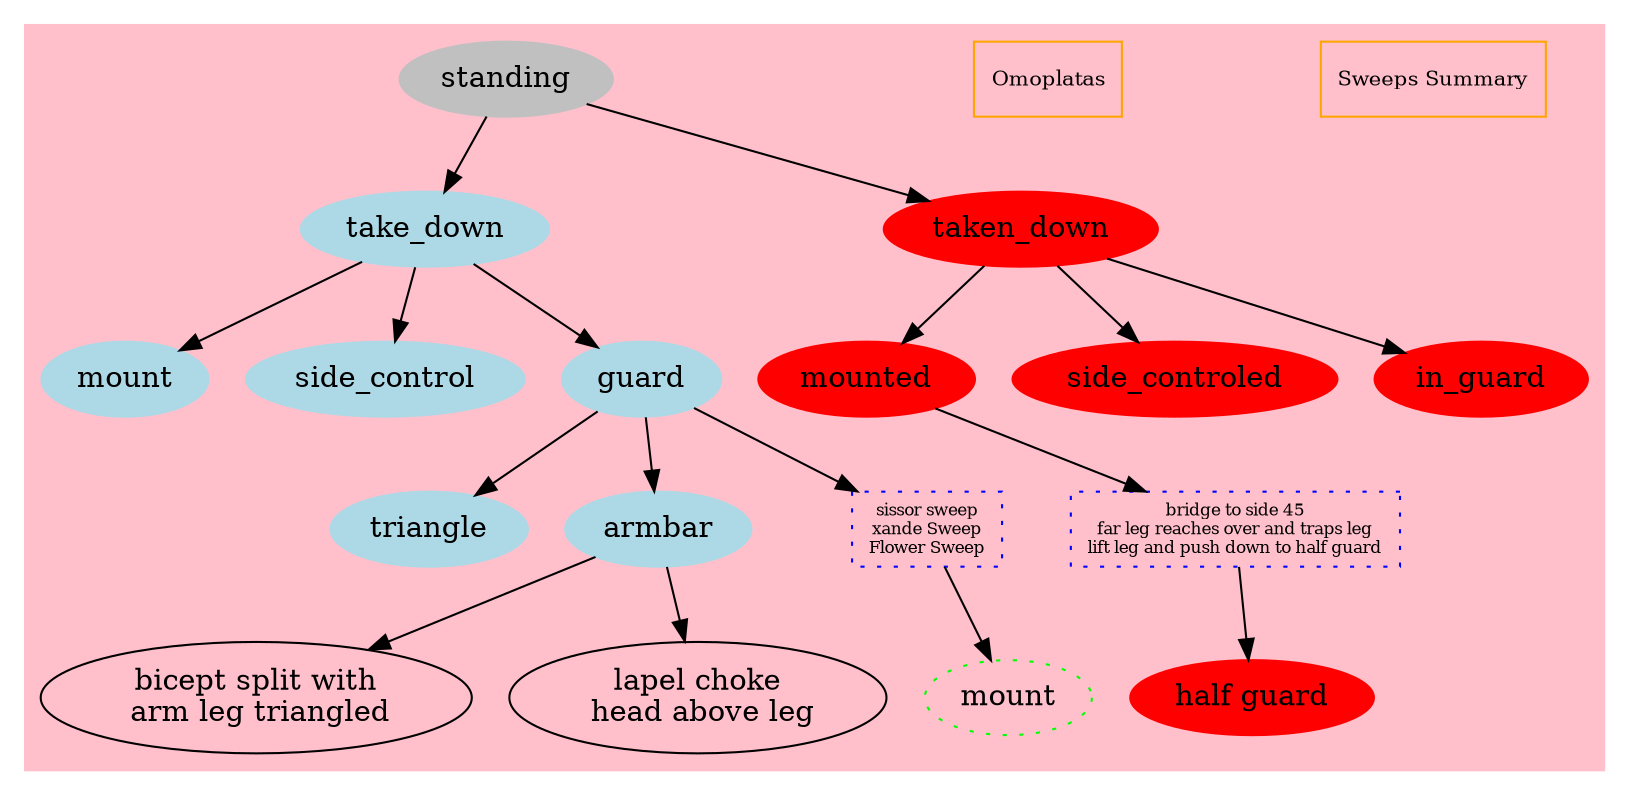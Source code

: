 digraph G {
    subgraph cluster0 {
        sweepsummary [
            href="https://www.youtube.com/watch?v=cxc6uoaso7Q", 
            shape=box,
            color=orange,
            fontsize=10, 
            label=< <table border="0" cellspacing="0" cellborder="0" cellpadding="0">
            <tr><td>Sweeps Summary</td></tr>
            </table> >
        ];  

        omoplata [
            href="https://www.youtube.com/watch?v=tfvEGtSCIRI", 
            shape=box,
            color=orange,
            fontsize=10, 
            label=< <table border="0" cellspacing="0" cellborder="0" cellpadding="0">
            <tr><td>Omoplatas</td></tr>
            </table> >
        ];  

        style=filled;
        color=pink;
        standing [style=filled,color=gray];
        standing -> take_down;
        standing-> taken_down;
        take_down [style=filled,color=lightblue];
        taken_down [style=filled,color=red];
        taken_down -> mounted;
        taken_down -> side_controled;
        taken_down -> in_guard;
        mounted [style=filled,color=red];
        mounted -> halfguardd -> halfguard;
        halfguard [label="half guard",style=filled, color=red];
        halfguardd [
            href="https://www.youtube.com/watch?v=q2OAJF__P2w", 
            shape=box,
            color=blue,
            style=dotted,
            fontsize=8, 
            label=< <table border="0" cellspacing="0" cellborder="0" cellpadding="0">
            <tr><td>bridge to side 45</td></tr>
            <tr><td>far leg reaches over and traps leg</td></tr>
            <tr><td>lift leg and push down to half guard</td></tr>
            </table> >
        ];        
        side_controled [style=filled,color=red];
        in_guard [style=filled,color=red];
        take_down -> mount;
        take_down -> side_control;
        take_down -> guard;
        mount [style=filled,color=lightblue];
        side_control [style=filled,color=lightblue];
        guard [style=filled,color=lightblue];
        guard -> triangle;
        triangle [style=filled,color=lightblue];
        guard -> armbar;
        armbar [style=filled,color=lightblue];
        guard -> sweepSissor -> mounte1;
        sweepSissor [
            href="https://www.youtube.com/watch?v=HHs1ftjayUw", 
            shape=box,
            color=blue,
            style=dotted,
            fontsize=8, 
            label=< <table border="0" cellspacing="0" cellborder="0" cellpadding="0">
            <tr><td>sissor sweep</td></tr>
            <tr><td>xande Sweep</td></tr>
            <tr><td>Flower Sweep</td></tr>
            </table> >
        ];
        mounte1 [style=dotted,color=green, label=mount];
        armbar -> ltr;
        ltr [label=<bicept split with<br/> arm leg triangled>];
        armbar -> choke
        choke [label=<lapel choke<br/> head above leg>];
    }
}